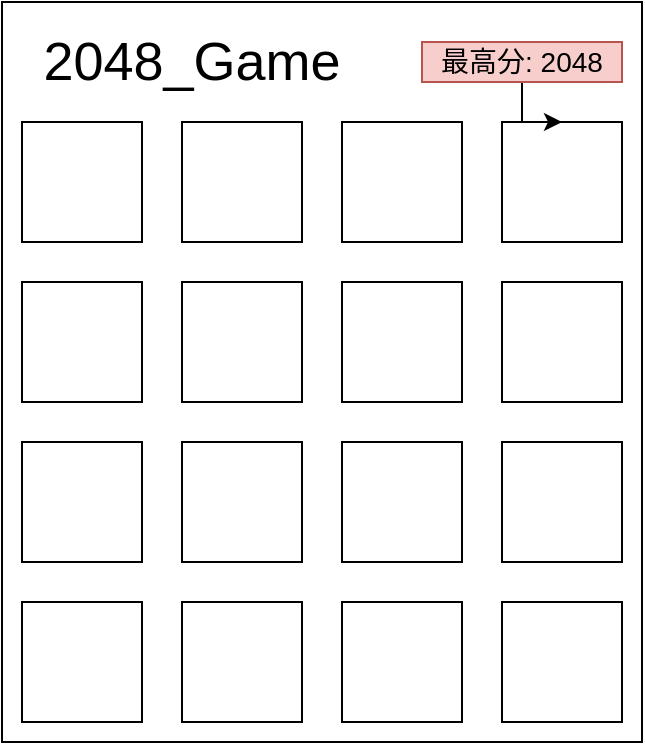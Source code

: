 <mxfile version="13.9.9" type="device"><diagram id="C5RBs43oDa-KdzZeNtuy" name="Page-1"><mxGraphModel dx="1148" dy="772" grid="1" gridSize="10" guides="1" tooltips="1" connect="1" arrows="1" fold="1" page="1" pageScale="1" pageWidth="827" pageHeight="1169" math="0" shadow="0"><root><mxCell id="WIyWlLk6GJQsqaUBKTNV-0"/><mxCell id="WIyWlLk6GJQsqaUBKTNV-1" parent="WIyWlLk6GJQsqaUBKTNV-0"/><mxCell id="wg_XO_ZBqODpzE-Q0OFW-0" value="" style="rounded=0;whiteSpace=wrap;html=1;" parent="WIyWlLk6GJQsqaUBKTNV-1" vertex="1"><mxGeometry width="320" height="370" as="geometry"/></mxCell><mxCell id="wg_XO_ZBqODpzE-Q0OFW-1" value="" style="rounded=0;whiteSpace=wrap;html=1;" parent="WIyWlLk6GJQsqaUBKTNV-1" vertex="1"><mxGeometry x="10" y="300" width="60" height="60" as="geometry"/></mxCell><mxCell id="wg_XO_ZBqODpzE-Q0OFW-2" value="" style="rounded=0;whiteSpace=wrap;html=1;" parent="WIyWlLk6GJQsqaUBKTNV-1" vertex="1"><mxGeometry x="90" y="300" width="60" height="60" as="geometry"/></mxCell><mxCell id="wg_XO_ZBqODpzE-Q0OFW-3" value="" style="rounded=0;whiteSpace=wrap;html=1;" parent="WIyWlLk6GJQsqaUBKTNV-1" vertex="1"><mxGeometry x="170" y="300" width="60" height="60" as="geometry"/></mxCell><mxCell id="wg_XO_ZBqODpzE-Q0OFW-4" value="" style="rounded=0;whiteSpace=wrap;html=1;" parent="WIyWlLk6GJQsqaUBKTNV-1" vertex="1"><mxGeometry x="250" y="300" width="60" height="60" as="geometry"/></mxCell><mxCell id="wg_XO_ZBqODpzE-Q0OFW-5" value="" style="rounded=0;whiteSpace=wrap;html=1;" parent="WIyWlLk6GJQsqaUBKTNV-1" vertex="1"><mxGeometry x="10" y="220" width="60" height="60" as="geometry"/></mxCell><mxCell id="wg_XO_ZBqODpzE-Q0OFW-6" value="" style="rounded=0;whiteSpace=wrap;html=1;" parent="WIyWlLk6GJQsqaUBKTNV-1" vertex="1"><mxGeometry x="90" y="220" width="60" height="60" as="geometry"/></mxCell><mxCell id="wg_XO_ZBqODpzE-Q0OFW-7" value="" style="rounded=0;whiteSpace=wrap;html=1;" parent="WIyWlLk6GJQsqaUBKTNV-1" vertex="1"><mxGeometry x="170" y="220" width="60" height="60" as="geometry"/></mxCell><mxCell id="wg_XO_ZBqODpzE-Q0OFW-8" value="" style="rounded=0;whiteSpace=wrap;html=1;" parent="WIyWlLk6GJQsqaUBKTNV-1" vertex="1"><mxGeometry x="250" y="220" width="60" height="60" as="geometry"/></mxCell><mxCell id="wg_XO_ZBqODpzE-Q0OFW-9" value="" style="rounded=0;whiteSpace=wrap;html=1;" parent="WIyWlLk6GJQsqaUBKTNV-1" vertex="1"><mxGeometry x="10" y="140" width="60" height="60" as="geometry"/></mxCell><mxCell id="wg_XO_ZBqODpzE-Q0OFW-10" value="" style="rounded=0;whiteSpace=wrap;html=1;" parent="WIyWlLk6GJQsqaUBKTNV-1" vertex="1"><mxGeometry x="90" y="140" width="60" height="60" as="geometry"/></mxCell><mxCell id="wg_XO_ZBqODpzE-Q0OFW-11" value="" style="rounded=0;whiteSpace=wrap;html=1;" parent="WIyWlLk6GJQsqaUBKTNV-1" vertex="1"><mxGeometry x="170" y="140" width="60" height="60" as="geometry"/></mxCell><mxCell id="wg_XO_ZBqODpzE-Q0OFW-12" value="" style="rounded=0;whiteSpace=wrap;html=1;" parent="WIyWlLk6GJQsqaUBKTNV-1" vertex="1"><mxGeometry x="250" y="140" width="60" height="60" as="geometry"/></mxCell><mxCell id="wg_XO_ZBqODpzE-Q0OFW-13" value="" style="rounded=0;whiteSpace=wrap;html=1;" parent="WIyWlLk6GJQsqaUBKTNV-1" vertex="1"><mxGeometry x="10" y="60" width="60" height="60" as="geometry"/></mxCell><mxCell id="wg_XO_ZBqODpzE-Q0OFW-14" value="" style="rounded=0;whiteSpace=wrap;html=1;" parent="WIyWlLk6GJQsqaUBKTNV-1" vertex="1"><mxGeometry x="90" y="60" width="60" height="60" as="geometry"/></mxCell><mxCell id="wg_XO_ZBqODpzE-Q0OFW-15" value="" style="rounded=0;whiteSpace=wrap;html=1;" parent="WIyWlLk6GJQsqaUBKTNV-1" vertex="1"><mxGeometry x="170" y="60" width="60" height="60" as="geometry"/></mxCell><mxCell id="wg_XO_ZBqODpzE-Q0OFW-16" value="" style="rounded=0;whiteSpace=wrap;html=1;" parent="WIyWlLk6GJQsqaUBKTNV-1" vertex="1"><mxGeometry x="250" y="60" width="60" height="60" as="geometry"/></mxCell><mxCell id="wg_XO_ZBqODpzE-Q0OFW-17" value="&lt;font style=&quot;font-size: 27px&quot;&gt;2048_Game&lt;/font&gt;" style="text;html=1;strokeColor=none;fillColor=none;align=center;verticalAlign=middle;whiteSpace=wrap;rounded=0;" parent="WIyWlLk6GJQsqaUBKTNV-1" vertex="1"><mxGeometry x="10" y="10" width="170" height="40" as="geometry"/></mxCell><mxCell id="ZVwtZeLp0DbVueTiWEJ1-0" value="" style="edgeStyle=orthogonalEdgeStyle;rounded=0;orthogonalLoop=1;jettySize=auto;html=1;" edge="1" parent="WIyWlLk6GJQsqaUBKTNV-1" source="wg_XO_ZBqODpzE-Q0OFW-18" target="wg_XO_ZBqODpzE-Q0OFW-16"><mxGeometry relative="1" as="geometry"/></mxCell><mxCell id="wg_XO_ZBqODpzE-Q0OFW-18" value="&lt;font style=&quot;font-size: 14px&quot;&gt;最高分: 2048&lt;/font&gt;" style="text;html=1;strokeColor=#b85450;fillColor=#f8cecc;align=center;verticalAlign=middle;whiteSpace=wrap;rounded=0;" parent="WIyWlLk6GJQsqaUBKTNV-1" vertex="1"><mxGeometry x="210" y="20" width="100" height="20" as="geometry"/></mxCell></root></mxGraphModel></diagram></mxfile>